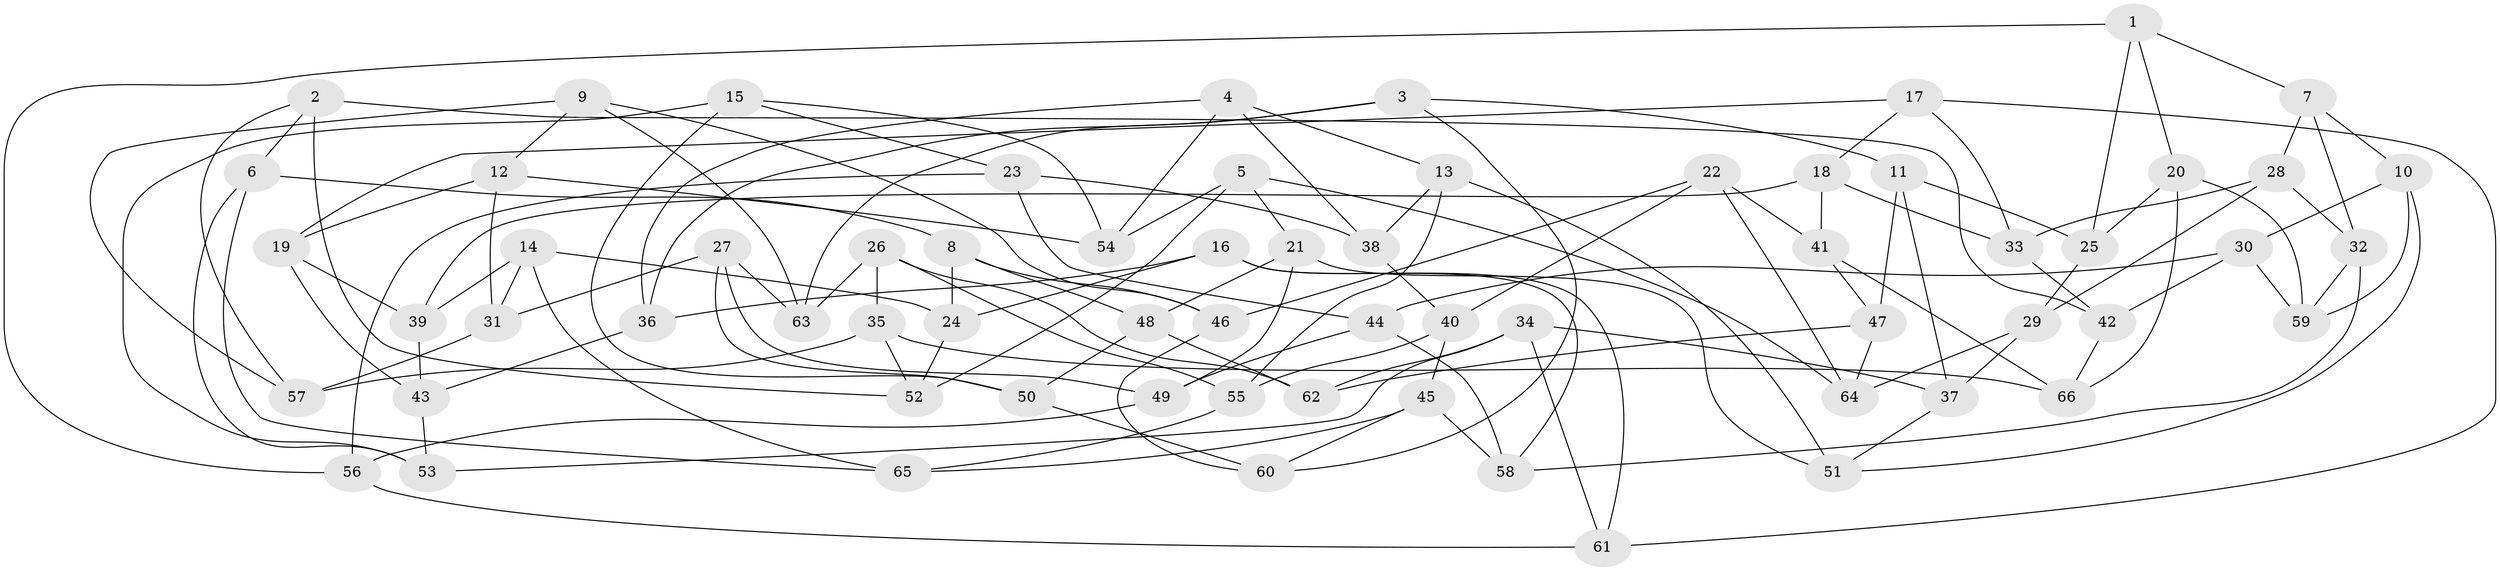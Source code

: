// coarse degree distribution, {6: 0.21739130434782608, 4: 0.6521739130434783, 8: 0.08695652173913043, 5: 0.043478260869565216}
// Generated by graph-tools (version 1.1) at 2025/20/03/04/25 18:20:51]
// undirected, 66 vertices, 132 edges
graph export_dot {
graph [start="1"]
  node [color=gray90,style=filled];
  1;
  2;
  3;
  4;
  5;
  6;
  7;
  8;
  9;
  10;
  11;
  12;
  13;
  14;
  15;
  16;
  17;
  18;
  19;
  20;
  21;
  22;
  23;
  24;
  25;
  26;
  27;
  28;
  29;
  30;
  31;
  32;
  33;
  34;
  35;
  36;
  37;
  38;
  39;
  40;
  41;
  42;
  43;
  44;
  45;
  46;
  47;
  48;
  49;
  50;
  51;
  52;
  53;
  54;
  55;
  56;
  57;
  58;
  59;
  60;
  61;
  62;
  63;
  64;
  65;
  66;
  1 -- 56;
  1 -- 20;
  1 -- 25;
  1 -- 7;
  2 -- 57;
  2 -- 52;
  2 -- 6;
  2 -- 42;
  3 -- 11;
  3 -- 60;
  3 -- 36;
  3 -- 63;
  4 -- 13;
  4 -- 54;
  4 -- 36;
  4 -- 38;
  5 -- 52;
  5 -- 64;
  5 -- 21;
  5 -- 54;
  6 -- 65;
  6 -- 8;
  6 -- 53;
  7 -- 10;
  7 -- 28;
  7 -- 32;
  8 -- 48;
  8 -- 24;
  8 -- 46;
  9 -- 57;
  9 -- 63;
  9 -- 12;
  9 -- 46;
  10 -- 51;
  10 -- 59;
  10 -- 30;
  11 -- 47;
  11 -- 25;
  11 -- 37;
  12 -- 19;
  12 -- 54;
  12 -- 31;
  13 -- 55;
  13 -- 38;
  13 -- 51;
  14 -- 39;
  14 -- 24;
  14 -- 65;
  14 -- 31;
  15 -- 50;
  15 -- 54;
  15 -- 23;
  15 -- 53;
  16 -- 61;
  16 -- 36;
  16 -- 24;
  16 -- 58;
  17 -- 33;
  17 -- 18;
  17 -- 19;
  17 -- 61;
  18 -- 39;
  18 -- 33;
  18 -- 41;
  19 -- 43;
  19 -- 39;
  20 -- 25;
  20 -- 59;
  20 -- 66;
  21 -- 48;
  21 -- 51;
  21 -- 49;
  22 -- 64;
  22 -- 41;
  22 -- 40;
  22 -- 46;
  23 -- 44;
  23 -- 38;
  23 -- 56;
  24 -- 52;
  25 -- 29;
  26 -- 62;
  26 -- 35;
  26 -- 63;
  26 -- 55;
  27 -- 31;
  27 -- 49;
  27 -- 63;
  27 -- 50;
  28 -- 33;
  28 -- 29;
  28 -- 32;
  29 -- 37;
  29 -- 64;
  30 -- 42;
  30 -- 59;
  30 -- 44;
  31 -- 57;
  32 -- 59;
  32 -- 58;
  33 -- 42;
  34 -- 37;
  34 -- 61;
  34 -- 53;
  34 -- 62;
  35 -- 57;
  35 -- 52;
  35 -- 66;
  36 -- 43;
  37 -- 51;
  38 -- 40;
  39 -- 43;
  40 -- 55;
  40 -- 45;
  41 -- 66;
  41 -- 47;
  42 -- 66;
  43 -- 53;
  44 -- 49;
  44 -- 58;
  45 -- 60;
  45 -- 65;
  45 -- 58;
  46 -- 60;
  47 -- 62;
  47 -- 64;
  48 -- 62;
  48 -- 50;
  49 -- 56;
  50 -- 60;
  55 -- 65;
  56 -- 61;
}
